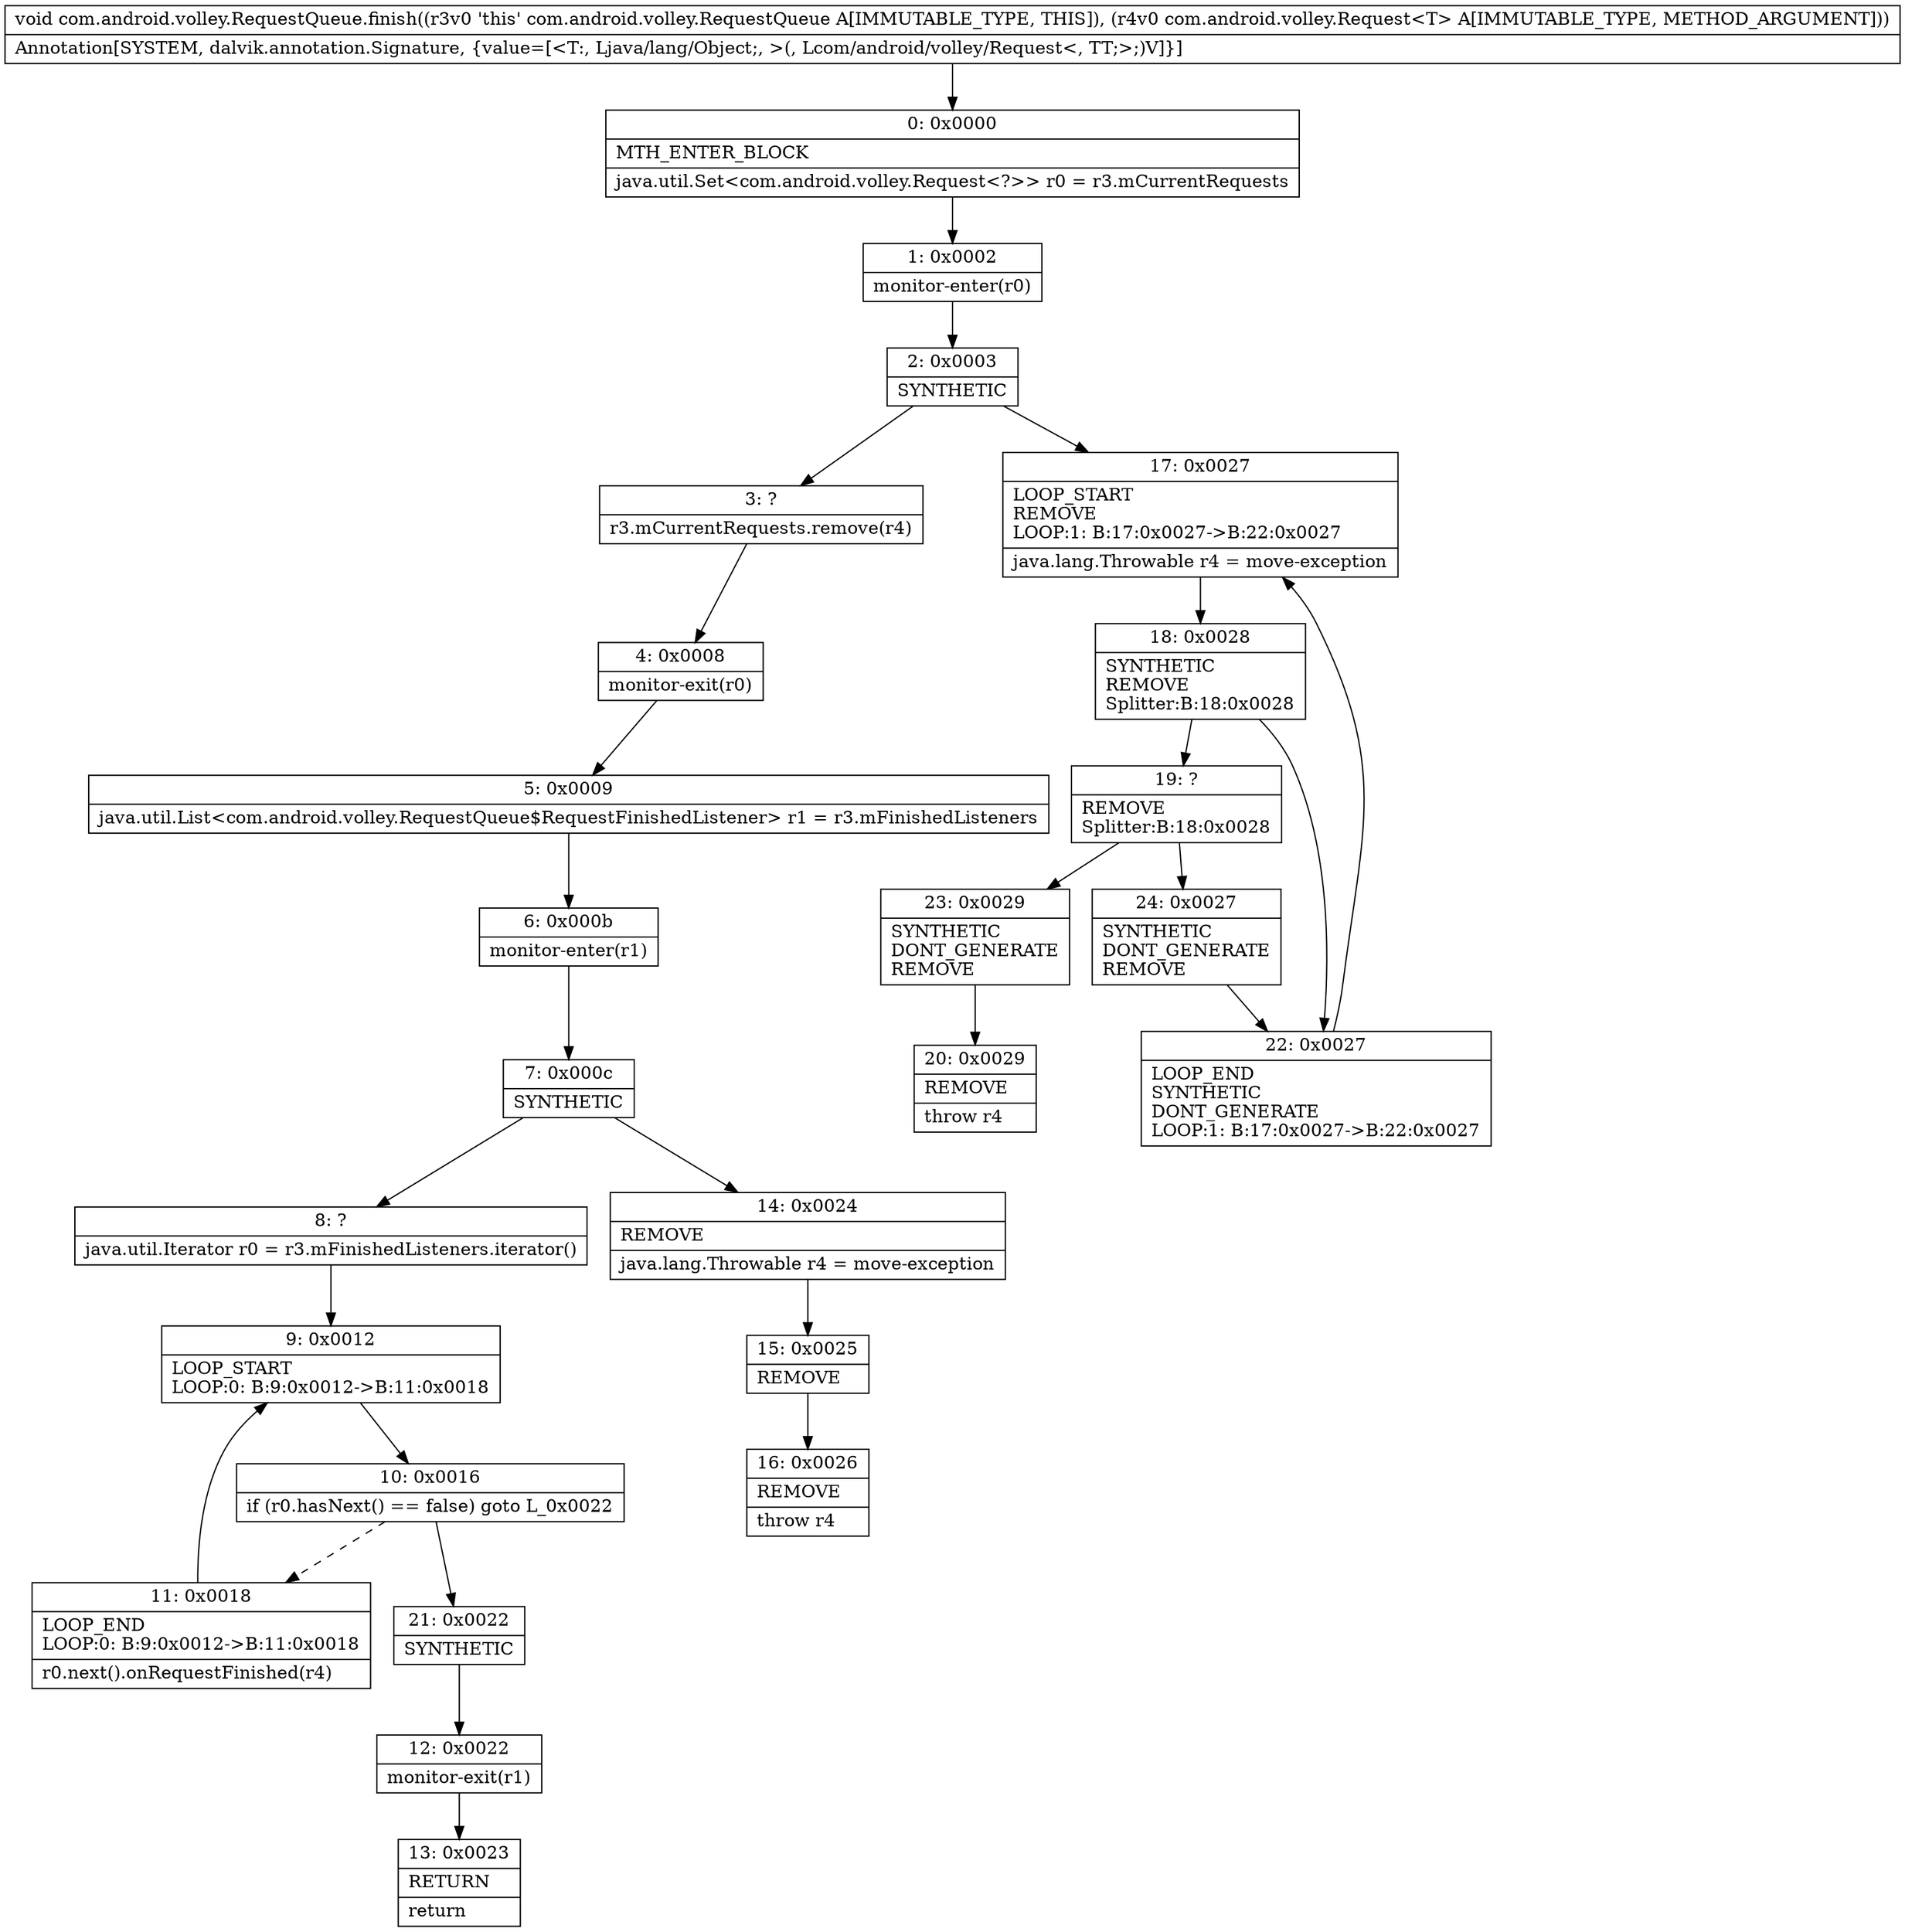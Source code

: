 digraph "CFG forcom.android.volley.RequestQueue.finish(Lcom\/android\/volley\/Request;)V" {
Node_0 [shape=record,label="{0\:\ 0x0000|MTH_ENTER_BLOCK\l|java.util.Set\<com.android.volley.Request\<?\>\> r0 = r3.mCurrentRequests\l}"];
Node_1 [shape=record,label="{1\:\ 0x0002|monitor\-enter(r0)\l}"];
Node_2 [shape=record,label="{2\:\ 0x0003|SYNTHETIC\l}"];
Node_3 [shape=record,label="{3\:\ ?|r3.mCurrentRequests.remove(r4)\l}"];
Node_4 [shape=record,label="{4\:\ 0x0008|monitor\-exit(r0)\l}"];
Node_5 [shape=record,label="{5\:\ 0x0009|java.util.List\<com.android.volley.RequestQueue$RequestFinishedListener\> r1 = r3.mFinishedListeners\l}"];
Node_6 [shape=record,label="{6\:\ 0x000b|monitor\-enter(r1)\l}"];
Node_7 [shape=record,label="{7\:\ 0x000c|SYNTHETIC\l}"];
Node_8 [shape=record,label="{8\:\ ?|java.util.Iterator r0 = r3.mFinishedListeners.iterator()\l}"];
Node_9 [shape=record,label="{9\:\ 0x0012|LOOP_START\lLOOP:0: B:9:0x0012\-\>B:11:0x0018\l}"];
Node_10 [shape=record,label="{10\:\ 0x0016|if (r0.hasNext() == false) goto L_0x0022\l}"];
Node_11 [shape=record,label="{11\:\ 0x0018|LOOP_END\lLOOP:0: B:9:0x0012\-\>B:11:0x0018\l|r0.next().onRequestFinished(r4)\l}"];
Node_12 [shape=record,label="{12\:\ 0x0022|monitor\-exit(r1)\l}"];
Node_13 [shape=record,label="{13\:\ 0x0023|RETURN\l|return\l}"];
Node_14 [shape=record,label="{14\:\ 0x0024|REMOVE\l|java.lang.Throwable r4 = move\-exception\l}"];
Node_15 [shape=record,label="{15\:\ 0x0025|REMOVE\l}"];
Node_16 [shape=record,label="{16\:\ 0x0026|REMOVE\l|throw r4\l}"];
Node_17 [shape=record,label="{17\:\ 0x0027|LOOP_START\lREMOVE\lLOOP:1: B:17:0x0027\-\>B:22:0x0027\l|java.lang.Throwable r4 = move\-exception\l}"];
Node_18 [shape=record,label="{18\:\ 0x0028|SYNTHETIC\lREMOVE\lSplitter:B:18:0x0028\l}"];
Node_19 [shape=record,label="{19\:\ ?|REMOVE\lSplitter:B:18:0x0028\l}"];
Node_20 [shape=record,label="{20\:\ 0x0029|REMOVE\l|throw r4\l}"];
Node_21 [shape=record,label="{21\:\ 0x0022|SYNTHETIC\l}"];
Node_22 [shape=record,label="{22\:\ 0x0027|LOOP_END\lSYNTHETIC\lDONT_GENERATE\lLOOP:1: B:17:0x0027\-\>B:22:0x0027\l}"];
Node_23 [shape=record,label="{23\:\ 0x0029|SYNTHETIC\lDONT_GENERATE\lREMOVE\l}"];
Node_24 [shape=record,label="{24\:\ 0x0027|SYNTHETIC\lDONT_GENERATE\lREMOVE\l}"];
MethodNode[shape=record,label="{void com.android.volley.RequestQueue.finish((r3v0 'this' com.android.volley.RequestQueue A[IMMUTABLE_TYPE, THIS]), (r4v0 com.android.volley.Request\<T\> A[IMMUTABLE_TYPE, METHOD_ARGUMENT]))  | Annotation[SYSTEM, dalvik.annotation.Signature, \{value=[\<T:, Ljava\/lang\/Object;, \>(, Lcom\/android\/volley\/Request\<, TT;\>;)V]\}]\l}"];
MethodNode -> Node_0;
Node_0 -> Node_1;
Node_1 -> Node_2;
Node_2 -> Node_3;
Node_2 -> Node_17;
Node_3 -> Node_4;
Node_4 -> Node_5;
Node_5 -> Node_6;
Node_6 -> Node_7;
Node_7 -> Node_8;
Node_7 -> Node_14;
Node_8 -> Node_9;
Node_9 -> Node_10;
Node_10 -> Node_11[style=dashed];
Node_10 -> Node_21;
Node_11 -> Node_9;
Node_12 -> Node_13;
Node_14 -> Node_15;
Node_15 -> Node_16;
Node_17 -> Node_18;
Node_18 -> Node_19;
Node_18 -> Node_22;
Node_19 -> Node_23;
Node_19 -> Node_24;
Node_21 -> Node_12;
Node_22 -> Node_17;
Node_23 -> Node_20;
Node_24 -> Node_22;
}

